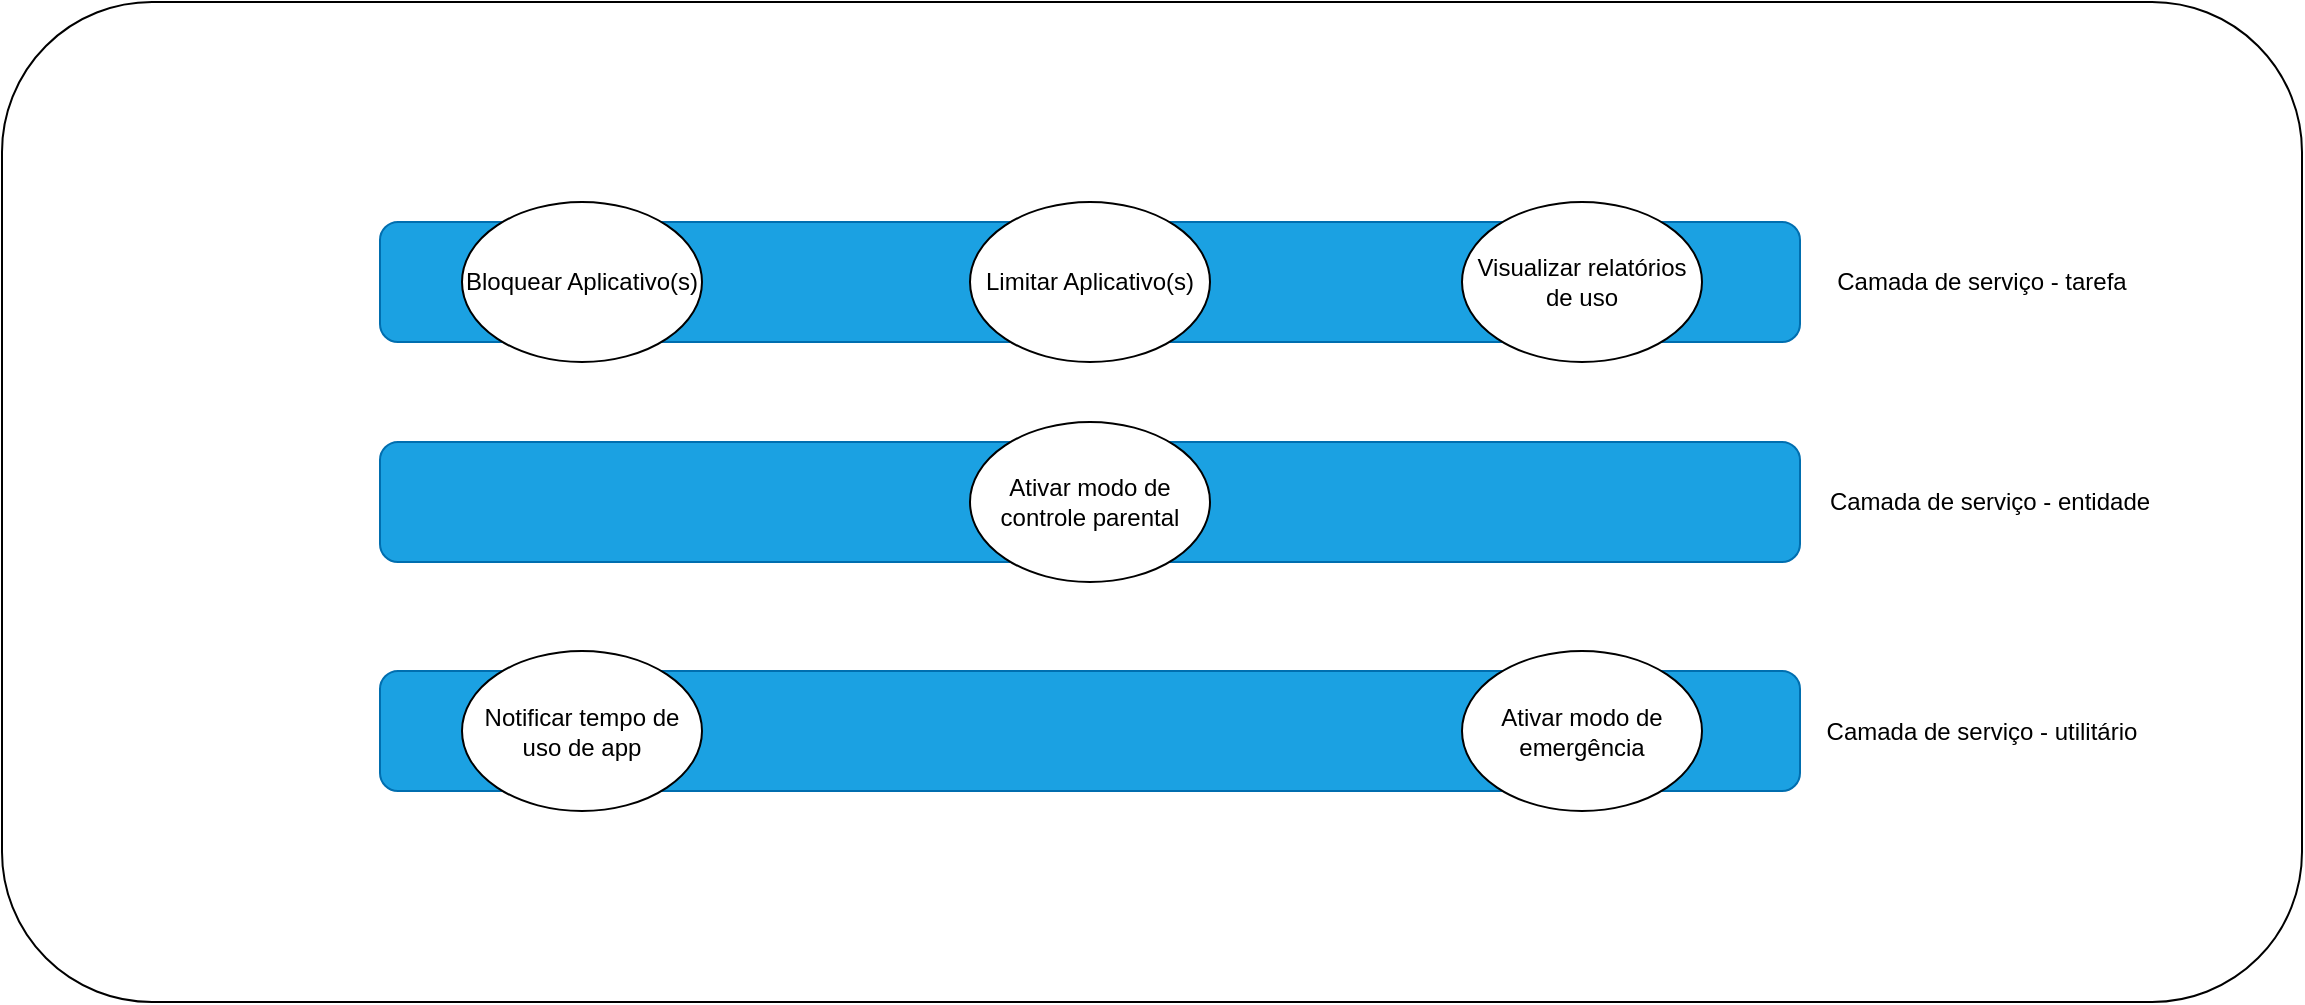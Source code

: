 <mxfile version="26.2.14">
  <diagram name="Página-1" id="i3NA5asQegAyuX9pRSrH">
    <mxGraphModel dx="1852" dy="755" grid="1" gridSize="10" guides="1" tooltips="1" connect="1" arrows="1" fold="1" page="1" pageScale="1" pageWidth="827" pageHeight="1169" math="0" shadow="0">
      <root>
        <mxCell id="0" />
        <mxCell id="1" parent="0" />
        <mxCell id="SazSgZ5tJ-FWsbGqIdro-13" value="" style="rounded=1;whiteSpace=wrap;html=1;" vertex="1" parent="1">
          <mxGeometry x="-130" y="250" width="1150" height="500" as="geometry" />
        </mxCell>
        <mxCell id="SazSgZ5tJ-FWsbGqIdro-1" value="" style="rounded=1;whiteSpace=wrap;html=1;fillColor=#1ba1e2;fontColor=#ffffff;strokeColor=#006EAF;" vertex="1" parent="1">
          <mxGeometry x="59" y="360" width="710" height="60" as="geometry" />
        </mxCell>
        <mxCell id="SazSgZ5tJ-FWsbGqIdro-2" value="" style="rounded=1;whiteSpace=wrap;html=1;fillColor=#1ba1e2;fontColor=#ffffff;strokeColor=#006EAF;" vertex="1" parent="1">
          <mxGeometry x="59" y="584.5" width="710" height="60" as="geometry" />
        </mxCell>
        <mxCell id="SazSgZ5tJ-FWsbGqIdro-3" value="" style="rounded=1;whiteSpace=wrap;html=1;fillColor=#1ba1e2;fontColor=#ffffff;strokeColor=#006EAF;" vertex="1" parent="1">
          <mxGeometry x="59" y="470" width="710" height="60" as="geometry" />
        </mxCell>
        <mxCell id="SazSgZ5tJ-FWsbGqIdro-4" value="Bloquear Aplicativo(s)" style="ellipse;whiteSpace=wrap;html=1;" vertex="1" parent="1">
          <mxGeometry x="100" y="350" width="120" height="80" as="geometry" />
        </mxCell>
        <mxCell id="SazSgZ5tJ-FWsbGqIdro-5" value="Limitar Aplicativo(s)" style="ellipse;whiteSpace=wrap;html=1;" vertex="1" parent="1">
          <mxGeometry x="354" y="350" width="120" height="80" as="geometry" />
        </mxCell>
        <mxCell id="SazSgZ5tJ-FWsbGqIdro-6" value="Visualizar relatórios de uso" style="ellipse;whiteSpace=wrap;html=1;" vertex="1" parent="1">
          <mxGeometry x="600" y="350" width="120" height="80" as="geometry" />
        </mxCell>
        <mxCell id="SazSgZ5tJ-FWsbGqIdro-7" value="Ativar modo de controle parental&lt;span style=&quot;color: rgba(0, 0, 0, 0); font-family: monospace; font-size: 0px; text-align: start; text-wrap-mode: nowrap;&quot;&gt;%3CmxGraphModel%3E%3Croot%3E%3CmxCell%20id%3D%220%22%2F%3E%3CmxCell%20id%3D%221%22%20parent%3D%220%22%2F%3E%3CmxCell%20id%3D%222%22%20value%3D%22Visualizar%20relat%C3%B3rios%20de%20uso%22%20style%3D%22ellipse%3BwhiteSpace%3Dwrap%3Bhtml%3D1%3B%22%20vertex%3D%221%22%20parent%3D%221%22%3E%3CmxGeometry%20x%3D%22600%22%20y%3D%22350%22%20width%3D%22120%22%20height%3D%2280%22%20as%3D%22geometry%22%2F%3E%3C%2FmxCell%3E%3C%2Froot%3E%3C%2FmxGraphModel%3E&lt;/span&gt;" style="ellipse;whiteSpace=wrap;html=1;" vertex="1" parent="1">
          <mxGeometry x="354" y="460" width="120" height="80" as="geometry" />
        </mxCell>
        <mxCell id="SazSgZ5tJ-FWsbGqIdro-8" value="Notificar tempo de uso de app" style="ellipse;whiteSpace=wrap;html=1;" vertex="1" parent="1">
          <mxGeometry x="100" y="574.5" width="120" height="80" as="geometry" />
        </mxCell>
        <mxCell id="SazSgZ5tJ-FWsbGqIdro-9" value="Ativar modo de emergência" style="ellipse;whiteSpace=wrap;html=1;" vertex="1" parent="1">
          <mxGeometry x="600" y="574.5" width="120" height="80" as="geometry" />
        </mxCell>
        <mxCell id="SazSgZ5tJ-FWsbGqIdro-10" value="Camada de serviço - tarefa" style="text;html=1;align=center;verticalAlign=middle;whiteSpace=wrap;rounded=0;" vertex="1" parent="1">
          <mxGeometry x="780" y="375" width="160" height="30" as="geometry" />
        </mxCell>
        <mxCell id="SazSgZ5tJ-FWsbGqIdro-11" value="Camada de serviço - entidade" style="text;html=1;align=center;verticalAlign=middle;whiteSpace=wrap;rounded=0;" vertex="1" parent="1">
          <mxGeometry x="769" y="485" width="190" height="30" as="geometry" />
        </mxCell>
        <mxCell id="SazSgZ5tJ-FWsbGqIdro-12" value="Camada de serviço - utilitário" style="text;html=1;align=center;verticalAlign=middle;whiteSpace=wrap;rounded=0;" vertex="1" parent="1">
          <mxGeometry x="780" y="599.5" width="160" height="30" as="geometry" />
        </mxCell>
      </root>
    </mxGraphModel>
  </diagram>
</mxfile>
